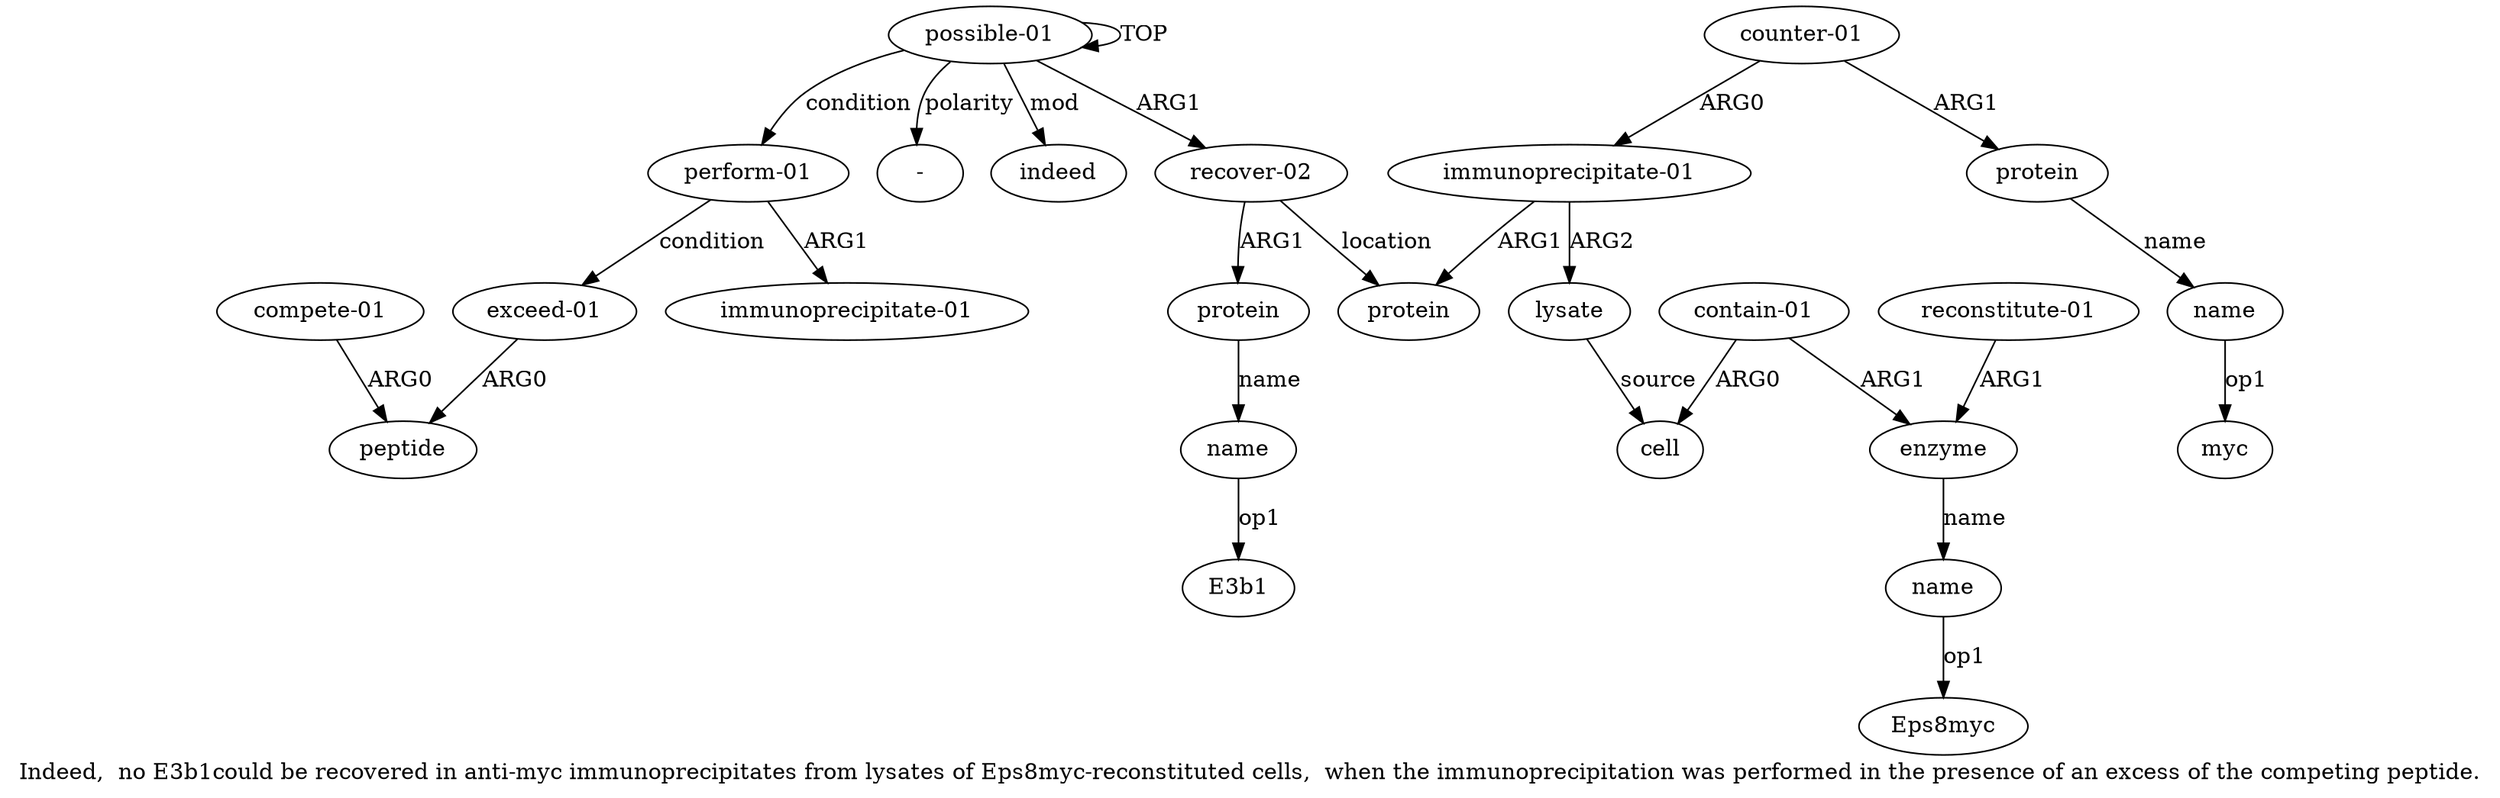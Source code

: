 digraph  {
	graph [label="Indeed,  no E3b1could be recovered in anti-myc immunoprecipitates from lysates of Eps8myc-reconstituted cells,  when the immunoprecipitation \
was performed in the presence of an excess of the competing peptide."];
	node [label="\N"];
	a20	 [color=black,
		gold_ind=20,
		gold_label="compete-01",
		label="compete-01",
		test_ind=20,
		test_label="compete-01"];
	a19	 [color=black,
		gold_ind=19,
		gold_label=peptide,
		label=peptide,
		test_ind=19,
		test_label=peptide];
	a20 -> a19 [key=0,
	color=black,
	gold_label=ARG0,
	label=ARG0,
	test_label=ARG0];
"a14 myc" [color=black,
	gold_ind=-1,
	gold_label=myc,
	label=myc,
	test_ind=-1,
	test_label=myc];
"a3 E3b1" [color=black,
	gold_ind=-1,
	gold_label=E3b1,
	label=E3b1,
	test_ind=-1,
	test_label=E3b1];
"a0 -" [color=black,
	gold_ind=-1,
	gold_label="-",
	label="-",
	test_ind=-1,
	test_label="-"];
a15 [color=black,
	gold_ind=15,
	gold_label=indeed,
	label=indeed,
	test_ind=15,
	test_label=indeed];
a14 [color=black,
	gold_ind=14,
	gold_label=name,
	label=name,
	test_ind=14,
	test_label=name];
a14 -> "a14 myc" [key=0,
color=black,
gold_label=op1,
label=op1,
test_label=op1];
a17 [color=black,
gold_ind=17,
gold_label="immunoprecipitate-01",
label="immunoprecipitate-01",
test_ind=17,
test_label="immunoprecipitate-01"];
a16 [color=black,
gold_ind=16,
gold_label="perform-01",
label="perform-01",
test_ind=16,
test_label="perform-01"];
a16 -> a17 [key=0,
color=black,
gold_label=ARG1,
label=ARG1,
test_label=ARG1];
a18 [color=black,
gold_ind=18,
gold_label="exceed-01",
label="exceed-01",
test_ind=18,
test_label="exceed-01"];
a16 -> a18 [key=0,
color=black,
gold_label=condition,
label=condition,
test_label=condition];
a11 [color=black,
gold_ind=11,
gold_label="reconstitute-01",
label="reconstitute-01",
test_ind=11,
test_label="reconstitute-01"];
a9 [color=black,
gold_ind=9,
gold_label=enzyme,
label=enzyme,
test_ind=9,
test_label=enzyme];
a11 -> a9 [key=0,
color=black,
gold_label=ARG1,
label=ARG1,
test_label=ARG1];
a10 [color=black,
gold_ind=10,
gold_label=name,
label=name,
test_ind=10,
test_label=name];
"a10 Eps8myc" [color=black,
gold_ind=-1,
gold_label=Eps8myc,
label=Eps8myc,
test_ind=-1,
test_label=Eps8myc];
a10 -> "a10 Eps8myc" [key=0,
color=black,
gold_label=op1,
label=op1,
test_label=op1];
a13 [color=black,
gold_ind=13,
gold_label=protein,
label=protein,
test_ind=13,
test_label=protein];
a13 -> a14 [key=0,
color=black,
gold_label=name,
label=name,
test_label=name];
a12 [color=black,
gold_ind=12,
gold_label="counter-01",
label="counter-01",
test_ind=12,
test_label="counter-01"];
a12 -> a13 [key=0,
color=black,
gold_label=ARG1,
label=ARG1,
test_label=ARG1];
a5 [color=black,
gold_ind=5,
gold_label="immunoprecipitate-01",
label="immunoprecipitate-01",
test_ind=5,
test_label="immunoprecipitate-01"];
a12 -> a5 [key=0,
color=black,
gold_label=ARG0,
label=ARG0,
test_label=ARG0];
a18 -> a19 [key=0,
color=black,
gold_label=ARG0,
label=ARG0,
test_label=ARG0];
a1 [color=black,
gold_ind=1,
gold_label="recover-02",
label="recover-02",
test_ind=1,
test_label="recover-02"];
a2 [color=black,
gold_ind=2,
gold_label=protein,
label=protein,
test_ind=2,
test_label=protein];
a1 -> a2 [key=0,
color=black,
gold_label=ARG1,
label=ARG1,
test_label=ARG1];
a4 [color=black,
gold_ind=4,
gold_label=protein,
label=protein,
test_ind=4,
test_label=protein];
a1 -> a4 [key=0,
color=black,
gold_label=location,
label=location,
test_label=location];
a0 [color=black,
gold_ind=0,
gold_label="possible-01",
label="possible-01",
test_ind=0,
test_label="possible-01"];
a0 -> "a0 -" [key=0,
color=black,
gold_label=polarity,
label=polarity,
test_label=polarity];
a0 -> a15 [key=0,
color=black,
gold_label=mod,
label=mod,
test_label=mod];
a0 -> a16 [key=0,
color=black,
gold_label=condition,
label=condition,
test_label=condition];
a0 -> a1 [key=0,
color=black,
gold_label=ARG1,
label=ARG1,
test_label=ARG1];
a0 -> a0 [key=0,
color=black,
gold_label=TOP,
label=TOP,
test_label=TOP];
a3 [color=black,
gold_ind=3,
gold_label=name,
label=name,
test_ind=3,
test_label=name];
a3 -> "a3 E3b1" [key=0,
color=black,
gold_label=op1,
label=op1,
test_label=op1];
a2 -> a3 [key=0,
color=black,
gold_label=name,
label=name,
test_label=name];
a5 -> a4 [key=0,
color=black,
gold_label=ARG1,
label=ARG1,
test_label=ARG1];
a6 [color=black,
gold_ind=6,
gold_label=lysate,
label=lysate,
test_ind=6,
test_label=lysate];
a5 -> a6 [key=0,
color=black,
gold_label=ARG2,
label=ARG2,
test_label=ARG2];
a7 [color=black,
gold_ind=7,
gold_label=cell,
label=cell,
test_ind=7,
test_label=cell];
a6 -> a7 [key=0,
color=black,
gold_label=source,
label=source,
test_label=source];
a9 -> a10 [key=0,
color=black,
gold_label=name,
label=name,
test_label=name];
a8 [color=black,
gold_ind=8,
gold_label="contain-01",
label="contain-01",
test_ind=8,
test_label="contain-01"];
a8 -> a7 [key=0,
color=black,
gold_label=ARG0,
label=ARG0,
test_label=ARG0];
a8 -> a9 [key=0,
color=black,
gold_label=ARG1,
label=ARG1,
test_label=ARG1];
}
